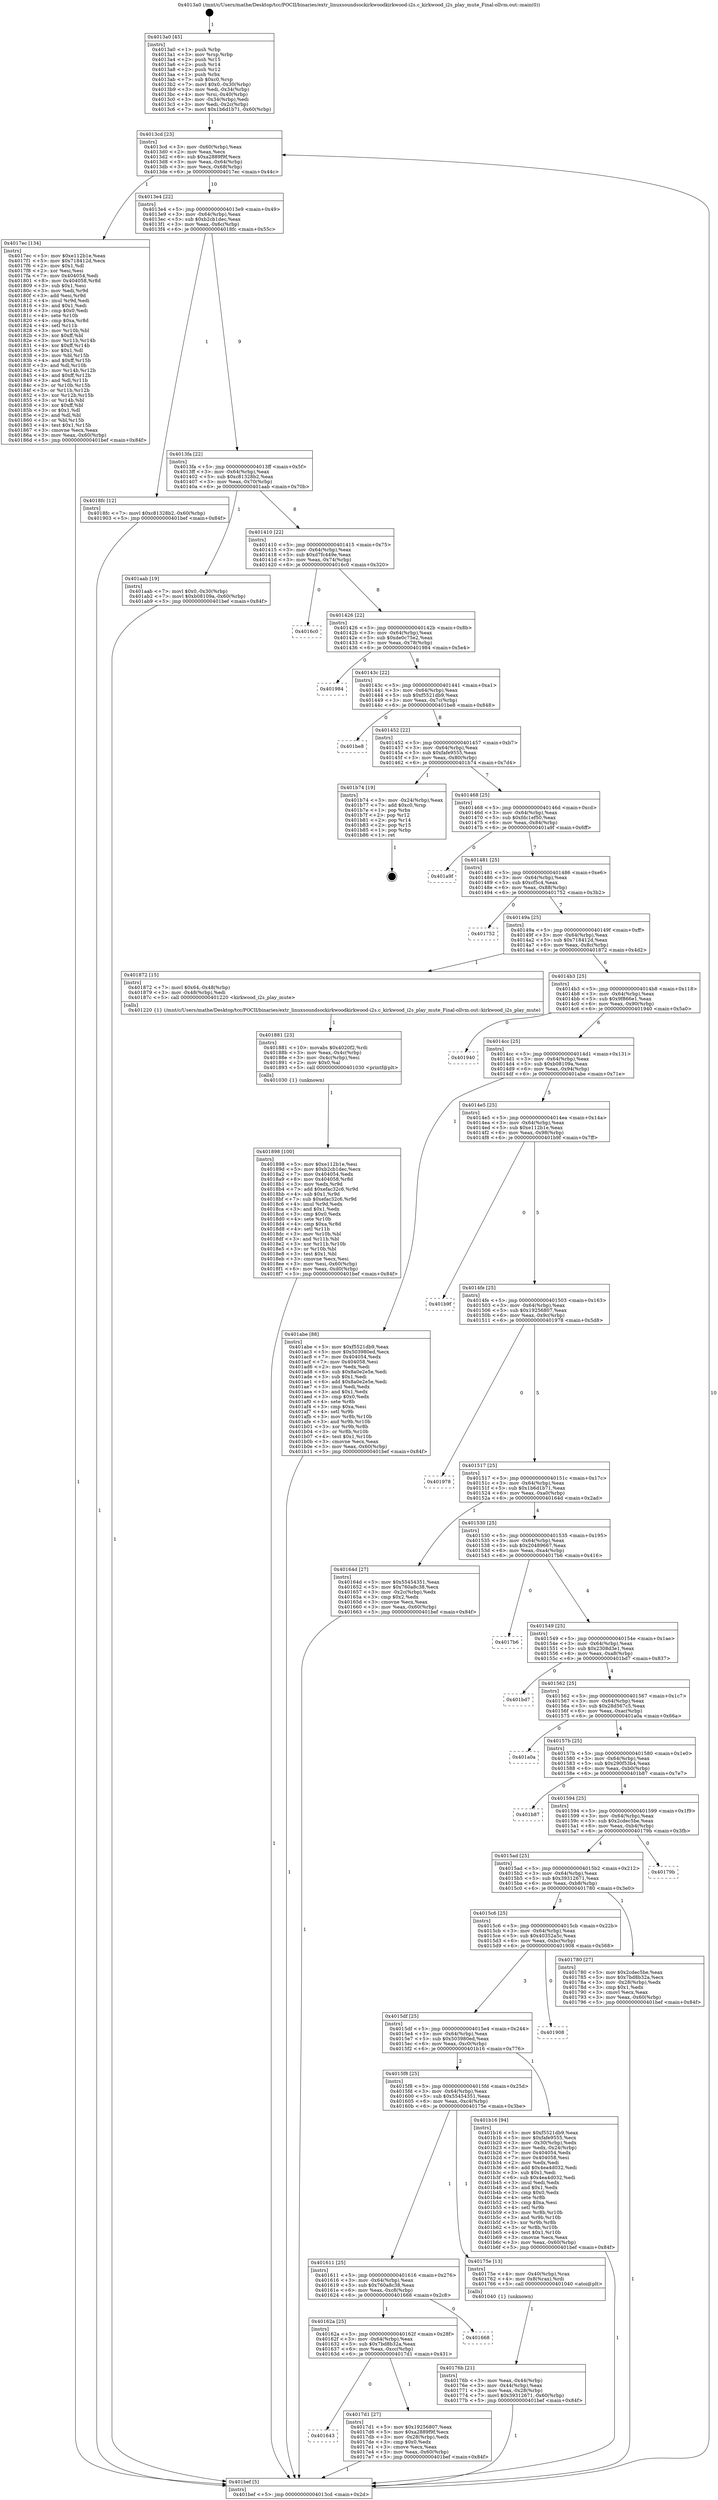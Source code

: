 digraph "0x4013a0" {
  label = "0x4013a0 (/mnt/c/Users/mathe/Desktop/tcc/POCII/binaries/extr_linuxsoundsockirkwoodkirkwood-i2s.c_kirkwood_i2s_play_mute_Final-ollvm.out::main(0))"
  labelloc = "t"
  node[shape=record]

  Entry [label="",width=0.3,height=0.3,shape=circle,fillcolor=black,style=filled]
  "0x4013cd" [label="{
     0x4013cd [23]\l
     | [instrs]\l
     &nbsp;&nbsp;0x4013cd \<+3\>: mov -0x60(%rbp),%eax\l
     &nbsp;&nbsp;0x4013d0 \<+2\>: mov %eax,%ecx\l
     &nbsp;&nbsp;0x4013d2 \<+6\>: sub $0xa2889f9f,%ecx\l
     &nbsp;&nbsp;0x4013d8 \<+3\>: mov %eax,-0x64(%rbp)\l
     &nbsp;&nbsp;0x4013db \<+3\>: mov %ecx,-0x68(%rbp)\l
     &nbsp;&nbsp;0x4013de \<+6\>: je 00000000004017ec \<main+0x44c\>\l
  }"]
  "0x4017ec" [label="{
     0x4017ec [134]\l
     | [instrs]\l
     &nbsp;&nbsp;0x4017ec \<+5\>: mov $0xe112b1e,%eax\l
     &nbsp;&nbsp;0x4017f1 \<+5\>: mov $0x718412d,%ecx\l
     &nbsp;&nbsp;0x4017f6 \<+2\>: mov $0x1,%dl\l
     &nbsp;&nbsp;0x4017f8 \<+2\>: xor %esi,%esi\l
     &nbsp;&nbsp;0x4017fa \<+7\>: mov 0x404054,%edi\l
     &nbsp;&nbsp;0x401801 \<+8\>: mov 0x404058,%r8d\l
     &nbsp;&nbsp;0x401809 \<+3\>: sub $0x1,%esi\l
     &nbsp;&nbsp;0x40180c \<+3\>: mov %edi,%r9d\l
     &nbsp;&nbsp;0x40180f \<+3\>: add %esi,%r9d\l
     &nbsp;&nbsp;0x401812 \<+4\>: imul %r9d,%edi\l
     &nbsp;&nbsp;0x401816 \<+3\>: and $0x1,%edi\l
     &nbsp;&nbsp;0x401819 \<+3\>: cmp $0x0,%edi\l
     &nbsp;&nbsp;0x40181c \<+4\>: sete %r10b\l
     &nbsp;&nbsp;0x401820 \<+4\>: cmp $0xa,%r8d\l
     &nbsp;&nbsp;0x401824 \<+4\>: setl %r11b\l
     &nbsp;&nbsp;0x401828 \<+3\>: mov %r10b,%bl\l
     &nbsp;&nbsp;0x40182b \<+3\>: xor $0xff,%bl\l
     &nbsp;&nbsp;0x40182e \<+3\>: mov %r11b,%r14b\l
     &nbsp;&nbsp;0x401831 \<+4\>: xor $0xff,%r14b\l
     &nbsp;&nbsp;0x401835 \<+3\>: xor $0x1,%dl\l
     &nbsp;&nbsp;0x401838 \<+3\>: mov %bl,%r15b\l
     &nbsp;&nbsp;0x40183b \<+4\>: and $0xff,%r15b\l
     &nbsp;&nbsp;0x40183f \<+3\>: and %dl,%r10b\l
     &nbsp;&nbsp;0x401842 \<+3\>: mov %r14b,%r12b\l
     &nbsp;&nbsp;0x401845 \<+4\>: and $0xff,%r12b\l
     &nbsp;&nbsp;0x401849 \<+3\>: and %dl,%r11b\l
     &nbsp;&nbsp;0x40184c \<+3\>: or %r10b,%r15b\l
     &nbsp;&nbsp;0x40184f \<+3\>: or %r11b,%r12b\l
     &nbsp;&nbsp;0x401852 \<+3\>: xor %r12b,%r15b\l
     &nbsp;&nbsp;0x401855 \<+3\>: or %r14b,%bl\l
     &nbsp;&nbsp;0x401858 \<+3\>: xor $0xff,%bl\l
     &nbsp;&nbsp;0x40185b \<+3\>: or $0x1,%dl\l
     &nbsp;&nbsp;0x40185e \<+2\>: and %dl,%bl\l
     &nbsp;&nbsp;0x401860 \<+3\>: or %bl,%r15b\l
     &nbsp;&nbsp;0x401863 \<+4\>: test $0x1,%r15b\l
     &nbsp;&nbsp;0x401867 \<+3\>: cmovne %ecx,%eax\l
     &nbsp;&nbsp;0x40186a \<+3\>: mov %eax,-0x60(%rbp)\l
     &nbsp;&nbsp;0x40186d \<+5\>: jmp 0000000000401bef \<main+0x84f\>\l
  }"]
  "0x4013e4" [label="{
     0x4013e4 [22]\l
     | [instrs]\l
     &nbsp;&nbsp;0x4013e4 \<+5\>: jmp 00000000004013e9 \<main+0x49\>\l
     &nbsp;&nbsp;0x4013e9 \<+3\>: mov -0x64(%rbp),%eax\l
     &nbsp;&nbsp;0x4013ec \<+5\>: sub $0xb2cb1dec,%eax\l
     &nbsp;&nbsp;0x4013f1 \<+3\>: mov %eax,-0x6c(%rbp)\l
     &nbsp;&nbsp;0x4013f4 \<+6\>: je 00000000004018fc \<main+0x55c\>\l
  }"]
  Exit [label="",width=0.3,height=0.3,shape=circle,fillcolor=black,style=filled,peripheries=2]
  "0x4018fc" [label="{
     0x4018fc [12]\l
     | [instrs]\l
     &nbsp;&nbsp;0x4018fc \<+7\>: movl $0xc81328b2,-0x60(%rbp)\l
     &nbsp;&nbsp;0x401903 \<+5\>: jmp 0000000000401bef \<main+0x84f\>\l
  }"]
  "0x4013fa" [label="{
     0x4013fa [22]\l
     | [instrs]\l
     &nbsp;&nbsp;0x4013fa \<+5\>: jmp 00000000004013ff \<main+0x5f\>\l
     &nbsp;&nbsp;0x4013ff \<+3\>: mov -0x64(%rbp),%eax\l
     &nbsp;&nbsp;0x401402 \<+5\>: sub $0xc81328b2,%eax\l
     &nbsp;&nbsp;0x401407 \<+3\>: mov %eax,-0x70(%rbp)\l
     &nbsp;&nbsp;0x40140a \<+6\>: je 0000000000401aab \<main+0x70b\>\l
  }"]
  "0x401898" [label="{
     0x401898 [100]\l
     | [instrs]\l
     &nbsp;&nbsp;0x401898 \<+5\>: mov $0xe112b1e,%esi\l
     &nbsp;&nbsp;0x40189d \<+5\>: mov $0xb2cb1dec,%ecx\l
     &nbsp;&nbsp;0x4018a2 \<+7\>: mov 0x404054,%edx\l
     &nbsp;&nbsp;0x4018a9 \<+8\>: mov 0x404058,%r8d\l
     &nbsp;&nbsp;0x4018b1 \<+3\>: mov %edx,%r9d\l
     &nbsp;&nbsp;0x4018b4 \<+7\>: add $0xefac32c6,%r9d\l
     &nbsp;&nbsp;0x4018bb \<+4\>: sub $0x1,%r9d\l
     &nbsp;&nbsp;0x4018bf \<+7\>: sub $0xefac32c6,%r9d\l
     &nbsp;&nbsp;0x4018c6 \<+4\>: imul %r9d,%edx\l
     &nbsp;&nbsp;0x4018ca \<+3\>: and $0x1,%edx\l
     &nbsp;&nbsp;0x4018cd \<+3\>: cmp $0x0,%edx\l
     &nbsp;&nbsp;0x4018d0 \<+4\>: sete %r10b\l
     &nbsp;&nbsp;0x4018d4 \<+4\>: cmp $0xa,%r8d\l
     &nbsp;&nbsp;0x4018d8 \<+4\>: setl %r11b\l
     &nbsp;&nbsp;0x4018dc \<+3\>: mov %r10b,%bl\l
     &nbsp;&nbsp;0x4018df \<+3\>: and %r11b,%bl\l
     &nbsp;&nbsp;0x4018e2 \<+3\>: xor %r11b,%r10b\l
     &nbsp;&nbsp;0x4018e5 \<+3\>: or %r10b,%bl\l
     &nbsp;&nbsp;0x4018e8 \<+3\>: test $0x1,%bl\l
     &nbsp;&nbsp;0x4018eb \<+3\>: cmovne %ecx,%esi\l
     &nbsp;&nbsp;0x4018ee \<+3\>: mov %esi,-0x60(%rbp)\l
     &nbsp;&nbsp;0x4018f1 \<+6\>: mov %eax,-0xd0(%rbp)\l
     &nbsp;&nbsp;0x4018f7 \<+5\>: jmp 0000000000401bef \<main+0x84f\>\l
  }"]
  "0x401aab" [label="{
     0x401aab [19]\l
     | [instrs]\l
     &nbsp;&nbsp;0x401aab \<+7\>: movl $0x0,-0x30(%rbp)\l
     &nbsp;&nbsp;0x401ab2 \<+7\>: movl $0xb08109a,-0x60(%rbp)\l
     &nbsp;&nbsp;0x401ab9 \<+5\>: jmp 0000000000401bef \<main+0x84f\>\l
  }"]
  "0x401410" [label="{
     0x401410 [22]\l
     | [instrs]\l
     &nbsp;&nbsp;0x401410 \<+5\>: jmp 0000000000401415 \<main+0x75\>\l
     &nbsp;&nbsp;0x401415 \<+3\>: mov -0x64(%rbp),%eax\l
     &nbsp;&nbsp;0x401418 \<+5\>: sub $0xd7fc449e,%eax\l
     &nbsp;&nbsp;0x40141d \<+3\>: mov %eax,-0x74(%rbp)\l
     &nbsp;&nbsp;0x401420 \<+6\>: je 00000000004016c0 \<main+0x320\>\l
  }"]
  "0x401881" [label="{
     0x401881 [23]\l
     | [instrs]\l
     &nbsp;&nbsp;0x401881 \<+10\>: movabs $0x4020f2,%rdi\l
     &nbsp;&nbsp;0x40188b \<+3\>: mov %eax,-0x4c(%rbp)\l
     &nbsp;&nbsp;0x40188e \<+3\>: mov -0x4c(%rbp),%esi\l
     &nbsp;&nbsp;0x401891 \<+2\>: mov $0x0,%al\l
     &nbsp;&nbsp;0x401893 \<+5\>: call 0000000000401030 \<printf@plt\>\l
     | [calls]\l
     &nbsp;&nbsp;0x401030 \{1\} (unknown)\l
  }"]
  "0x4016c0" [label="{
     0x4016c0\l
  }", style=dashed]
  "0x401426" [label="{
     0x401426 [22]\l
     | [instrs]\l
     &nbsp;&nbsp;0x401426 \<+5\>: jmp 000000000040142b \<main+0x8b\>\l
     &nbsp;&nbsp;0x40142b \<+3\>: mov -0x64(%rbp),%eax\l
     &nbsp;&nbsp;0x40142e \<+5\>: sub $0xde0c75e2,%eax\l
     &nbsp;&nbsp;0x401433 \<+3\>: mov %eax,-0x78(%rbp)\l
     &nbsp;&nbsp;0x401436 \<+6\>: je 0000000000401984 \<main+0x5e4\>\l
  }"]
  "0x401643" [label="{
     0x401643\l
  }", style=dashed]
  "0x401984" [label="{
     0x401984\l
  }", style=dashed]
  "0x40143c" [label="{
     0x40143c [22]\l
     | [instrs]\l
     &nbsp;&nbsp;0x40143c \<+5\>: jmp 0000000000401441 \<main+0xa1\>\l
     &nbsp;&nbsp;0x401441 \<+3\>: mov -0x64(%rbp),%eax\l
     &nbsp;&nbsp;0x401444 \<+5\>: sub $0xf5521db9,%eax\l
     &nbsp;&nbsp;0x401449 \<+3\>: mov %eax,-0x7c(%rbp)\l
     &nbsp;&nbsp;0x40144c \<+6\>: je 0000000000401be8 \<main+0x848\>\l
  }"]
  "0x4017d1" [label="{
     0x4017d1 [27]\l
     | [instrs]\l
     &nbsp;&nbsp;0x4017d1 \<+5\>: mov $0x19256807,%eax\l
     &nbsp;&nbsp;0x4017d6 \<+5\>: mov $0xa2889f9f,%ecx\l
     &nbsp;&nbsp;0x4017db \<+3\>: mov -0x28(%rbp),%edx\l
     &nbsp;&nbsp;0x4017de \<+3\>: cmp $0x0,%edx\l
     &nbsp;&nbsp;0x4017e1 \<+3\>: cmove %ecx,%eax\l
     &nbsp;&nbsp;0x4017e4 \<+3\>: mov %eax,-0x60(%rbp)\l
     &nbsp;&nbsp;0x4017e7 \<+5\>: jmp 0000000000401bef \<main+0x84f\>\l
  }"]
  "0x401be8" [label="{
     0x401be8\l
  }", style=dashed]
  "0x401452" [label="{
     0x401452 [22]\l
     | [instrs]\l
     &nbsp;&nbsp;0x401452 \<+5\>: jmp 0000000000401457 \<main+0xb7\>\l
     &nbsp;&nbsp;0x401457 \<+3\>: mov -0x64(%rbp),%eax\l
     &nbsp;&nbsp;0x40145a \<+5\>: sub $0xfafe9555,%eax\l
     &nbsp;&nbsp;0x40145f \<+3\>: mov %eax,-0x80(%rbp)\l
     &nbsp;&nbsp;0x401462 \<+6\>: je 0000000000401b74 \<main+0x7d4\>\l
  }"]
  "0x40162a" [label="{
     0x40162a [25]\l
     | [instrs]\l
     &nbsp;&nbsp;0x40162a \<+5\>: jmp 000000000040162f \<main+0x28f\>\l
     &nbsp;&nbsp;0x40162f \<+3\>: mov -0x64(%rbp),%eax\l
     &nbsp;&nbsp;0x401632 \<+5\>: sub $0x7bd8b32a,%eax\l
     &nbsp;&nbsp;0x401637 \<+6\>: mov %eax,-0xcc(%rbp)\l
     &nbsp;&nbsp;0x40163d \<+6\>: je 00000000004017d1 \<main+0x431\>\l
  }"]
  "0x401b74" [label="{
     0x401b74 [19]\l
     | [instrs]\l
     &nbsp;&nbsp;0x401b74 \<+3\>: mov -0x24(%rbp),%eax\l
     &nbsp;&nbsp;0x401b77 \<+7\>: add $0xc0,%rsp\l
     &nbsp;&nbsp;0x401b7e \<+1\>: pop %rbx\l
     &nbsp;&nbsp;0x401b7f \<+2\>: pop %r12\l
     &nbsp;&nbsp;0x401b81 \<+2\>: pop %r14\l
     &nbsp;&nbsp;0x401b83 \<+2\>: pop %r15\l
     &nbsp;&nbsp;0x401b85 \<+1\>: pop %rbp\l
     &nbsp;&nbsp;0x401b86 \<+1\>: ret\l
  }"]
  "0x401468" [label="{
     0x401468 [25]\l
     | [instrs]\l
     &nbsp;&nbsp;0x401468 \<+5\>: jmp 000000000040146d \<main+0xcd\>\l
     &nbsp;&nbsp;0x40146d \<+3\>: mov -0x64(%rbp),%eax\l
     &nbsp;&nbsp;0x401470 \<+5\>: sub $0xfdc1ef50,%eax\l
     &nbsp;&nbsp;0x401475 \<+6\>: mov %eax,-0x84(%rbp)\l
     &nbsp;&nbsp;0x40147b \<+6\>: je 0000000000401a9f \<main+0x6ff\>\l
  }"]
  "0x401668" [label="{
     0x401668\l
  }", style=dashed]
  "0x401a9f" [label="{
     0x401a9f\l
  }", style=dashed]
  "0x401481" [label="{
     0x401481 [25]\l
     | [instrs]\l
     &nbsp;&nbsp;0x401481 \<+5\>: jmp 0000000000401486 \<main+0xe6\>\l
     &nbsp;&nbsp;0x401486 \<+3\>: mov -0x64(%rbp),%eax\l
     &nbsp;&nbsp;0x401489 \<+5\>: sub $0xcf5c4,%eax\l
     &nbsp;&nbsp;0x40148e \<+6\>: mov %eax,-0x88(%rbp)\l
     &nbsp;&nbsp;0x401494 \<+6\>: je 0000000000401752 \<main+0x3b2\>\l
  }"]
  "0x40176b" [label="{
     0x40176b [21]\l
     | [instrs]\l
     &nbsp;&nbsp;0x40176b \<+3\>: mov %eax,-0x44(%rbp)\l
     &nbsp;&nbsp;0x40176e \<+3\>: mov -0x44(%rbp),%eax\l
     &nbsp;&nbsp;0x401771 \<+3\>: mov %eax,-0x28(%rbp)\l
     &nbsp;&nbsp;0x401774 \<+7\>: movl $0x39312671,-0x60(%rbp)\l
     &nbsp;&nbsp;0x40177b \<+5\>: jmp 0000000000401bef \<main+0x84f\>\l
  }"]
  "0x401752" [label="{
     0x401752\l
  }", style=dashed]
  "0x40149a" [label="{
     0x40149a [25]\l
     | [instrs]\l
     &nbsp;&nbsp;0x40149a \<+5\>: jmp 000000000040149f \<main+0xff\>\l
     &nbsp;&nbsp;0x40149f \<+3\>: mov -0x64(%rbp),%eax\l
     &nbsp;&nbsp;0x4014a2 \<+5\>: sub $0x718412d,%eax\l
     &nbsp;&nbsp;0x4014a7 \<+6\>: mov %eax,-0x8c(%rbp)\l
     &nbsp;&nbsp;0x4014ad \<+6\>: je 0000000000401872 \<main+0x4d2\>\l
  }"]
  "0x401611" [label="{
     0x401611 [25]\l
     | [instrs]\l
     &nbsp;&nbsp;0x401611 \<+5\>: jmp 0000000000401616 \<main+0x276\>\l
     &nbsp;&nbsp;0x401616 \<+3\>: mov -0x64(%rbp),%eax\l
     &nbsp;&nbsp;0x401619 \<+5\>: sub $0x760a8c38,%eax\l
     &nbsp;&nbsp;0x40161e \<+6\>: mov %eax,-0xc8(%rbp)\l
     &nbsp;&nbsp;0x401624 \<+6\>: je 0000000000401668 \<main+0x2c8\>\l
  }"]
  "0x401872" [label="{
     0x401872 [15]\l
     | [instrs]\l
     &nbsp;&nbsp;0x401872 \<+7\>: movl $0x64,-0x48(%rbp)\l
     &nbsp;&nbsp;0x401879 \<+3\>: mov -0x48(%rbp),%edi\l
     &nbsp;&nbsp;0x40187c \<+5\>: call 0000000000401220 \<kirkwood_i2s_play_mute\>\l
     | [calls]\l
     &nbsp;&nbsp;0x401220 \{1\} (/mnt/c/Users/mathe/Desktop/tcc/POCII/binaries/extr_linuxsoundsockirkwoodkirkwood-i2s.c_kirkwood_i2s_play_mute_Final-ollvm.out::kirkwood_i2s_play_mute)\l
  }"]
  "0x4014b3" [label="{
     0x4014b3 [25]\l
     | [instrs]\l
     &nbsp;&nbsp;0x4014b3 \<+5\>: jmp 00000000004014b8 \<main+0x118\>\l
     &nbsp;&nbsp;0x4014b8 \<+3\>: mov -0x64(%rbp),%eax\l
     &nbsp;&nbsp;0x4014bb \<+5\>: sub $0x9f866e1,%eax\l
     &nbsp;&nbsp;0x4014c0 \<+6\>: mov %eax,-0x90(%rbp)\l
     &nbsp;&nbsp;0x4014c6 \<+6\>: je 0000000000401940 \<main+0x5a0\>\l
  }"]
  "0x40175e" [label="{
     0x40175e [13]\l
     | [instrs]\l
     &nbsp;&nbsp;0x40175e \<+4\>: mov -0x40(%rbp),%rax\l
     &nbsp;&nbsp;0x401762 \<+4\>: mov 0x8(%rax),%rdi\l
     &nbsp;&nbsp;0x401766 \<+5\>: call 0000000000401040 \<atoi@plt\>\l
     | [calls]\l
     &nbsp;&nbsp;0x401040 \{1\} (unknown)\l
  }"]
  "0x401940" [label="{
     0x401940\l
  }", style=dashed]
  "0x4014cc" [label="{
     0x4014cc [25]\l
     | [instrs]\l
     &nbsp;&nbsp;0x4014cc \<+5\>: jmp 00000000004014d1 \<main+0x131\>\l
     &nbsp;&nbsp;0x4014d1 \<+3\>: mov -0x64(%rbp),%eax\l
     &nbsp;&nbsp;0x4014d4 \<+5\>: sub $0xb08109a,%eax\l
     &nbsp;&nbsp;0x4014d9 \<+6\>: mov %eax,-0x94(%rbp)\l
     &nbsp;&nbsp;0x4014df \<+6\>: je 0000000000401abe \<main+0x71e\>\l
  }"]
  "0x4015f8" [label="{
     0x4015f8 [25]\l
     | [instrs]\l
     &nbsp;&nbsp;0x4015f8 \<+5\>: jmp 00000000004015fd \<main+0x25d\>\l
     &nbsp;&nbsp;0x4015fd \<+3\>: mov -0x64(%rbp),%eax\l
     &nbsp;&nbsp;0x401600 \<+5\>: sub $0x55454351,%eax\l
     &nbsp;&nbsp;0x401605 \<+6\>: mov %eax,-0xc4(%rbp)\l
     &nbsp;&nbsp;0x40160b \<+6\>: je 000000000040175e \<main+0x3be\>\l
  }"]
  "0x401abe" [label="{
     0x401abe [88]\l
     | [instrs]\l
     &nbsp;&nbsp;0x401abe \<+5\>: mov $0xf5521db9,%eax\l
     &nbsp;&nbsp;0x401ac3 \<+5\>: mov $0x503980ed,%ecx\l
     &nbsp;&nbsp;0x401ac8 \<+7\>: mov 0x404054,%edx\l
     &nbsp;&nbsp;0x401acf \<+7\>: mov 0x404058,%esi\l
     &nbsp;&nbsp;0x401ad6 \<+2\>: mov %edx,%edi\l
     &nbsp;&nbsp;0x401ad8 \<+6\>: sub $0x8a0e2e5e,%edi\l
     &nbsp;&nbsp;0x401ade \<+3\>: sub $0x1,%edi\l
     &nbsp;&nbsp;0x401ae1 \<+6\>: add $0x8a0e2e5e,%edi\l
     &nbsp;&nbsp;0x401ae7 \<+3\>: imul %edi,%edx\l
     &nbsp;&nbsp;0x401aea \<+3\>: and $0x1,%edx\l
     &nbsp;&nbsp;0x401aed \<+3\>: cmp $0x0,%edx\l
     &nbsp;&nbsp;0x401af0 \<+4\>: sete %r8b\l
     &nbsp;&nbsp;0x401af4 \<+3\>: cmp $0xa,%esi\l
     &nbsp;&nbsp;0x401af7 \<+4\>: setl %r9b\l
     &nbsp;&nbsp;0x401afb \<+3\>: mov %r8b,%r10b\l
     &nbsp;&nbsp;0x401afe \<+3\>: and %r9b,%r10b\l
     &nbsp;&nbsp;0x401b01 \<+3\>: xor %r9b,%r8b\l
     &nbsp;&nbsp;0x401b04 \<+3\>: or %r8b,%r10b\l
     &nbsp;&nbsp;0x401b07 \<+4\>: test $0x1,%r10b\l
     &nbsp;&nbsp;0x401b0b \<+3\>: cmovne %ecx,%eax\l
     &nbsp;&nbsp;0x401b0e \<+3\>: mov %eax,-0x60(%rbp)\l
     &nbsp;&nbsp;0x401b11 \<+5\>: jmp 0000000000401bef \<main+0x84f\>\l
  }"]
  "0x4014e5" [label="{
     0x4014e5 [25]\l
     | [instrs]\l
     &nbsp;&nbsp;0x4014e5 \<+5\>: jmp 00000000004014ea \<main+0x14a\>\l
     &nbsp;&nbsp;0x4014ea \<+3\>: mov -0x64(%rbp),%eax\l
     &nbsp;&nbsp;0x4014ed \<+5\>: sub $0xe112b1e,%eax\l
     &nbsp;&nbsp;0x4014f2 \<+6\>: mov %eax,-0x98(%rbp)\l
     &nbsp;&nbsp;0x4014f8 \<+6\>: je 0000000000401b9f \<main+0x7ff\>\l
  }"]
  "0x401b16" [label="{
     0x401b16 [94]\l
     | [instrs]\l
     &nbsp;&nbsp;0x401b16 \<+5\>: mov $0xf5521db9,%eax\l
     &nbsp;&nbsp;0x401b1b \<+5\>: mov $0xfafe9555,%ecx\l
     &nbsp;&nbsp;0x401b20 \<+3\>: mov -0x30(%rbp),%edx\l
     &nbsp;&nbsp;0x401b23 \<+3\>: mov %edx,-0x24(%rbp)\l
     &nbsp;&nbsp;0x401b26 \<+7\>: mov 0x404054,%edx\l
     &nbsp;&nbsp;0x401b2d \<+7\>: mov 0x404058,%esi\l
     &nbsp;&nbsp;0x401b34 \<+2\>: mov %edx,%edi\l
     &nbsp;&nbsp;0x401b36 \<+6\>: add $0x4ea4d032,%edi\l
     &nbsp;&nbsp;0x401b3c \<+3\>: sub $0x1,%edi\l
     &nbsp;&nbsp;0x401b3f \<+6\>: sub $0x4ea4d032,%edi\l
     &nbsp;&nbsp;0x401b45 \<+3\>: imul %edi,%edx\l
     &nbsp;&nbsp;0x401b48 \<+3\>: and $0x1,%edx\l
     &nbsp;&nbsp;0x401b4b \<+3\>: cmp $0x0,%edx\l
     &nbsp;&nbsp;0x401b4e \<+4\>: sete %r8b\l
     &nbsp;&nbsp;0x401b52 \<+3\>: cmp $0xa,%esi\l
     &nbsp;&nbsp;0x401b55 \<+4\>: setl %r9b\l
     &nbsp;&nbsp;0x401b59 \<+3\>: mov %r8b,%r10b\l
     &nbsp;&nbsp;0x401b5c \<+3\>: and %r9b,%r10b\l
     &nbsp;&nbsp;0x401b5f \<+3\>: xor %r9b,%r8b\l
     &nbsp;&nbsp;0x401b62 \<+3\>: or %r8b,%r10b\l
     &nbsp;&nbsp;0x401b65 \<+4\>: test $0x1,%r10b\l
     &nbsp;&nbsp;0x401b69 \<+3\>: cmovne %ecx,%eax\l
     &nbsp;&nbsp;0x401b6c \<+3\>: mov %eax,-0x60(%rbp)\l
     &nbsp;&nbsp;0x401b6f \<+5\>: jmp 0000000000401bef \<main+0x84f\>\l
  }"]
  "0x401b9f" [label="{
     0x401b9f\l
  }", style=dashed]
  "0x4014fe" [label="{
     0x4014fe [25]\l
     | [instrs]\l
     &nbsp;&nbsp;0x4014fe \<+5\>: jmp 0000000000401503 \<main+0x163\>\l
     &nbsp;&nbsp;0x401503 \<+3\>: mov -0x64(%rbp),%eax\l
     &nbsp;&nbsp;0x401506 \<+5\>: sub $0x19256807,%eax\l
     &nbsp;&nbsp;0x40150b \<+6\>: mov %eax,-0x9c(%rbp)\l
     &nbsp;&nbsp;0x401511 \<+6\>: je 0000000000401978 \<main+0x5d8\>\l
  }"]
  "0x4015df" [label="{
     0x4015df [25]\l
     | [instrs]\l
     &nbsp;&nbsp;0x4015df \<+5\>: jmp 00000000004015e4 \<main+0x244\>\l
     &nbsp;&nbsp;0x4015e4 \<+3\>: mov -0x64(%rbp),%eax\l
     &nbsp;&nbsp;0x4015e7 \<+5\>: sub $0x503980ed,%eax\l
     &nbsp;&nbsp;0x4015ec \<+6\>: mov %eax,-0xc0(%rbp)\l
     &nbsp;&nbsp;0x4015f2 \<+6\>: je 0000000000401b16 \<main+0x776\>\l
  }"]
  "0x401978" [label="{
     0x401978\l
  }", style=dashed]
  "0x401517" [label="{
     0x401517 [25]\l
     | [instrs]\l
     &nbsp;&nbsp;0x401517 \<+5\>: jmp 000000000040151c \<main+0x17c\>\l
     &nbsp;&nbsp;0x40151c \<+3\>: mov -0x64(%rbp),%eax\l
     &nbsp;&nbsp;0x40151f \<+5\>: sub $0x1b6d1b71,%eax\l
     &nbsp;&nbsp;0x401524 \<+6\>: mov %eax,-0xa0(%rbp)\l
     &nbsp;&nbsp;0x40152a \<+6\>: je 000000000040164d \<main+0x2ad\>\l
  }"]
  "0x401908" [label="{
     0x401908\l
  }", style=dashed]
  "0x40164d" [label="{
     0x40164d [27]\l
     | [instrs]\l
     &nbsp;&nbsp;0x40164d \<+5\>: mov $0x55454351,%eax\l
     &nbsp;&nbsp;0x401652 \<+5\>: mov $0x760a8c38,%ecx\l
     &nbsp;&nbsp;0x401657 \<+3\>: mov -0x2c(%rbp),%edx\l
     &nbsp;&nbsp;0x40165a \<+3\>: cmp $0x2,%edx\l
     &nbsp;&nbsp;0x40165d \<+3\>: cmovne %ecx,%eax\l
     &nbsp;&nbsp;0x401660 \<+3\>: mov %eax,-0x60(%rbp)\l
     &nbsp;&nbsp;0x401663 \<+5\>: jmp 0000000000401bef \<main+0x84f\>\l
  }"]
  "0x401530" [label="{
     0x401530 [25]\l
     | [instrs]\l
     &nbsp;&nbsp;0x401530 \<+5\>: jmp 0000000000401535 \<main+0x195\>\l
     &nbsp;&nbsp;0x401535 \<+3\>: mov -0x64(%rbp),%eax\l
     &nbsp;&nbsp;0x401538 \<+5\>: sub $0x20489667,%eax\l
     &nbsp;&nbsp;0x40153d \<+6\>: mov %eax,-0xa4(%rbp)\l
     &nbsp;&nbsp;0x401543 \<+6\>: je 00000000004017b6 \<main+0x416\>\l
  }"]
  "0x401bef" [label="{
     0x401bef [5]\l
     | [instrs]\l
     &nbsp;&nbsp;0x401bef \<+5\>: jmp 00000000004013cd \<main+0x2d\>\l
  }"]
  "0x4013a0" [label="{
     0x4013a0 [45]\l
     | [instrs]\l
     &nbsp;&nbsp;0x4013a0 \<+1\>: push %rbp\l
     &nbsp;&nbsp;0x4013a1 \<+3\>: mov %rsp,%rbp\l
     &nbsp;&nbsp;0x4013a4 \<+2\>: push %r15\l
     &nbsp;&nbsp;0x4013a6 \<+2\>: push %r14\l
     &nbsp;&nbsp;0x4013a8 \<+2\>: push %r12\l
     &nbsp;&nbsp;0x4013aa \<+1\>: push %rbx\l
     &nbsp;&nbsp;0x4013ab \<+7\>: sub $0xc0,%rsp\l
     &nbsp;&nbsp;0x4013b2 \<+7\>: movl $0x0,-0x30(%rbp)\l
     &nbsp;&nbsp;0x4013b9 \<+3\>: mov %edi,-0x34(%rbp)\l
     &nbsp;&nbsp;0x4013bc \<+4\>: mov %rsi,-0x40(%rbp)\l
     &nbsp;&nbsp;0x4013c0 \<+3\>: mov -0x34(%rbp),%edi\l
     &nbsp;&nbsp;0x4013c3 \<+3\>: mov %edi,-0x2c(%rbp)\l
     &nbsp;&nbsp;0x4013c6 \<+7\>: movl $0x1b6d1b71,-0x60(%rbp)\l
  }"]
  "0x4015c6" [label="{
     0x4015c6 [25]\l
     | [instrs]\l
     &nbsp;&nbsp;0x4015c6 \<+5\>: jmp 00000000004015cb \<main+0x22b\>\l
     &nbsp;&nbsp;0x4015cb \<+3\>: mov -0x64(%rbp),%eax\l
     &nbsp;&nbsp;0x4015ce \<+5\>: sub $0x40352a5c,%eax\l
     &nbsp;&nbsp;0x4015d3 \<+6\>: mov %eax,-0xbc(%rbp)\l
     &nbsp;&nbsp;0x4015d9 \<+6\>: je 0000000000401908 \<main+0x568\>\l
  }"]
  "0x4017b6" [label="{
     0x4017b6\l
  }", style=dashed]
  "0x401549" [label="{
     0x401549 [25]\l
     | [instrs]\l
     &nbsp;&nbsp;0x401549 \<+5\>: jmp 000000000040154e \<main+0x1ae\>\l
     &nbsp;&nbsp;0x40154e \<+3\>: mov -0x64(%rbp),%eax\l
     &nbsp;&nbsp;0x401551 \<+5\>: sub $0x2308d3e1,%eax\l
     &nbsp;&nbsp;0x401556 \<+6\>: mov %eax,-0xa8(%rbp)\l
     &nbsp;&nbsp;0x40155c \<+6\>: je 0000000000401bd7 \<main+0x837\>\l
  }"]
  "0x401780" [label="{
     0x401780 [27]\l
     | [instrs]\l
     &nbsp;&nbsp;0x401780 \<+5\>: mov $0x2cdec5be,%eax\l
     &nbsp;&nbsp;0x401785 \<+5\>: mov $0x7bd8b32a,%ecx\l
     &nbsp;&nbsp;0x40178a \<+3\>: mov -0x28(%rbp),%edx\l
     &nbsp;&nbsp;0x40178d \<+3\>: cmp $0x1,%edx\l
     &nbsp;&nbsp;0x401790 \<+3\>: cmovl %ecx,%eax\l
     &nbsp;&nbsp;0x401793 \<+3\>: mov %eax,-0x60(%rbp)\l
     &nbsp;&nbsp;0x401796 \<+5\>: jmp 0000000000401bef \<main+0x84f\>\l
  }"]
  "0x401bd7" [label="{
     0x401bd7\l
  }", style=dashed]
  "0x401562" [label="{
     0x401562 [25]\l
     | [instrs]\l
     &nbsp;&nbsp;0x401562 \<+5\>: jmp 0000000000401567 \<main+0x1c7\>\l
     &nbsp;&nbsp;0x401567 \<+3\>: mov -0x64(%rbp),%eax\l
     &nbsp;&nbsp;0x40156a \<+5\>: sub $0x28d567c5,%eax\l
     &nbsp;&nbsp;0x40156f \<+6\>: mov %eax,-0xac(%rbp)\l
     &nbsp;&nbsp;0x401575 \<+6\>: je 0000000000401a0a \<main+0x66a\>\l
  }"]
  "0x4015ad" [label="{
     0x4015ad [25]\l
     | [instrs]\l
     &nbsp;&nbsp;0x4015ad \<+5\>: jmp 00000000004015b2 \<main+0x212\>\l
     &nbsp;&nbsp;0x4015b2 \<+3\>: mov -0x64(%rbp),%eax\l
     &nbsp;&nbsp;0x4015b5 \<+5\>: sub $0x39312671,%eax\l
     &nbsp;&nbsp;0x4015ba \<+6\>: mov %eax,-0xb8(%rbp)\l
     &nbsp;&nbsp;0x4015c0 \<+6\>: je 0000000000401780 \<main+0x3e0\>\l
  }"]
  "0x401a0a" [label="{
     0x401a0a\l
  }", style=dashed]
  "0x40157b" [label="{
     0x40157b [25]\l
     | [instrs]\l
     &nbsp;&nbsp;0x40157b \<+5\>: jmp 0000000000401580 \<main+0x1e0\>\l
     &nbsp;&nbsp;0x401580 \<+3\>: mov -0x64(%rbp),%eax\l
     &nbsp;&nbsp;0x401583 \<+5\>: sub $0x290f53b4,%eax\l
     &nbsp;&nbsp;0x401588 \<+6\>: mov %eax,-0xb0(%rbp)\l
     &nbsp;&nbsp;0x40158e \<+6\>: je 0000000000401b87 \<main+0x7e7\>\l
  }"]
  "0x40179b" [label="{
     0x40179b\l
  }", style=dashed]
  "0x401b87" [label="{
     0x401b87\l
  }", style=dashed]
  "0x401594" [label="{
     0x401594 [25]\l
     | [instrs]\l
     &nbsp;&nbsp;0x401594 \<+5\>: jmp 0000000000401599 \<main+0x1f9\>\l
     &nbsp;&nbsp;0x401599 \<+3\>: mov -0x64(%rbp),%eax\l
     &nbsp;&nbsp;0x40159c \<+5\>: sub $0x2cdec5be,%eax\l
     &nbsp;&nbsp;0x4015a1 \<+6\>: mov %eax,-0xb4(%rbp)\l
     &nbsp;&nbsp;0x4015a7 \<+6\>: je 000000000040179b \<main+0x3fb\>\l
  }"]
  Entry -> "0x4013a0" [label=" 1"]
  "0x4013cd" -> "0x4017ec" [label=" 1"]
  "0x4013cd" -> "0x4013e4" [label=" 10"]
  "0x401b74" -> Exit [label=" 1"]
  "0x4013e4" -> "0x4018fc" [label=" 1"]
  "0x4013e4" -> "0x4013fa" [label=" 9"]
  "0x401b16" -> "0x401bef" [label=" 1"]
  "0x4013fa" -> "0x401aab" [label=" 1"]
  "0x4013fa" -> "0x401410" [label=" 8"]
  "0x401abe" -> "0x401bef" [label=" 1"]
  "0x401410" -> "0x4016c0" [label=" 0"]
  "0x401410" -> "0x401426" [label=" 8"]
  "0x401aab" -> "0x401bef" [label=" 1"]
  "0x401426" -> "0x401984" [label=" 0"]
  "0x401426" -> "0x40143c" [label=" 8"]
  "0x4018fc" -> "0x401bef" [label=" 1"]
  "0x40143c" -> "0x401be8" [label=" 0"]
  "0x40143c" -> "0x401452" [label=" 8"]
  "0x401898" -> "0x401bef" [label=" 1"]
  "0x401452" -> "0x401b74" [label=" 1"]
  "0x401452" -> "0x401468" [label=" 7"]
  "0x401872" -> "0x401881" [label=" 1"]
  "0x401468" -> "0x401a9f" [label=" 0"]
  "0x401468" -> "0x401481" [label=" 7"]
  "0x4017ec" -> "0x401bef" [label=" 1"]
  "0x401481" -> "0x401752" [label=" 0"]
  "0x401481" -> "0x40149a" [label=" 7"]
  "0x40162a" -> "0x401643" [label=" 0"]
  "0x40149a" -> "0x401872" [label=" 1"]
  "0x40149a" -> "0x4014b3" [label=" 6"]
  "0x40162a" -> "0x4017d1" [label=" 1"]
  "0x4014b3" -> "0x401940" [label=" 0"]
  "0x4014b3" -> "0x4014cc" [label=" 6"]
  "0x401881" -> "0x401898" [label=" 1"]
  "0x4014cc" -> "0x401abe" [label=" 1"]
  "0x4014cc" -> "0x4014e5" [label=" 5"]
  "0x401611" -> "0x401668" [label=" 0"]
  "0x4014e5" -> "0x401b9f" [label=" 0"]
  "0x4014e5" -> "0x4014fe" [label=" 5"]
  "0x4017d1" -> "0x401bef" [label=" 1"]
  "0x4014fe" -> "0x401978" [label=" 0"]
  "0x4014fe" -> "0x401517" [label=" 5"]
  "0x40176b" -> "0x401bef" [label=" 1"]
  "0x401517" -> "0x40164d" [label=" 1"]
  "0x401517" -> "0x401530" [label=" 4"]
  "0x40164d" -> "0x401bef" [label=" 1"]
  "0x4013a0" -> "0x4013cd" [label=" 1"]
  "0x401bef" -> "0x4013cd" [label=" 10"]
  "0x40175e" -> "0x40176b" [label=" 1"]
  "0x401530" -> "0x4017b6" [label=" 0"]
  "0x401530" -> "0x401549" [label=" 4"]
  "0x4015f8" -> "0x40175e" [label=" 1"]
  "0x401549" -> "0x401bd7" [label=" 0"]
  "0x401549" -> "0x401562" [label=" 4"]
  "0x401611" -> "0x40162a" [label=" 1"]
  "0x401562" -> "0x401a0a" [label=" 0"]
  "0x401562" -> "0x40157b" [label=" 4"]
  "0x4015df" -> "0x401b16" [label=" 1"]
  "0x40157b" -> "0x401b87" [label=" 0"]
  "0x40157b" -> "0x401594" [label=" 4"]
  "0x401780" -> "0x401bef" [label=" 1"]
  "0x401594" -> "0x40179b" [label=" 0"]
  "0x401594" -> "0x4015ad" [label=" 4"]
  "0x4015df" -> "0x4015f8" [label=" 2"]
  "0x4015ad" -> "0x401780" [label=" 1"]
  "0x4015ad" -> "0x4015c6" [label=" 3"]
  "0x4015f8" -> "0x401611" [label=" 1"]
  "0x4015c6" -> "0x401908" [label=" 0"]
  "0x4015c6" -> "0x4015df" [label=" 3"]
}
